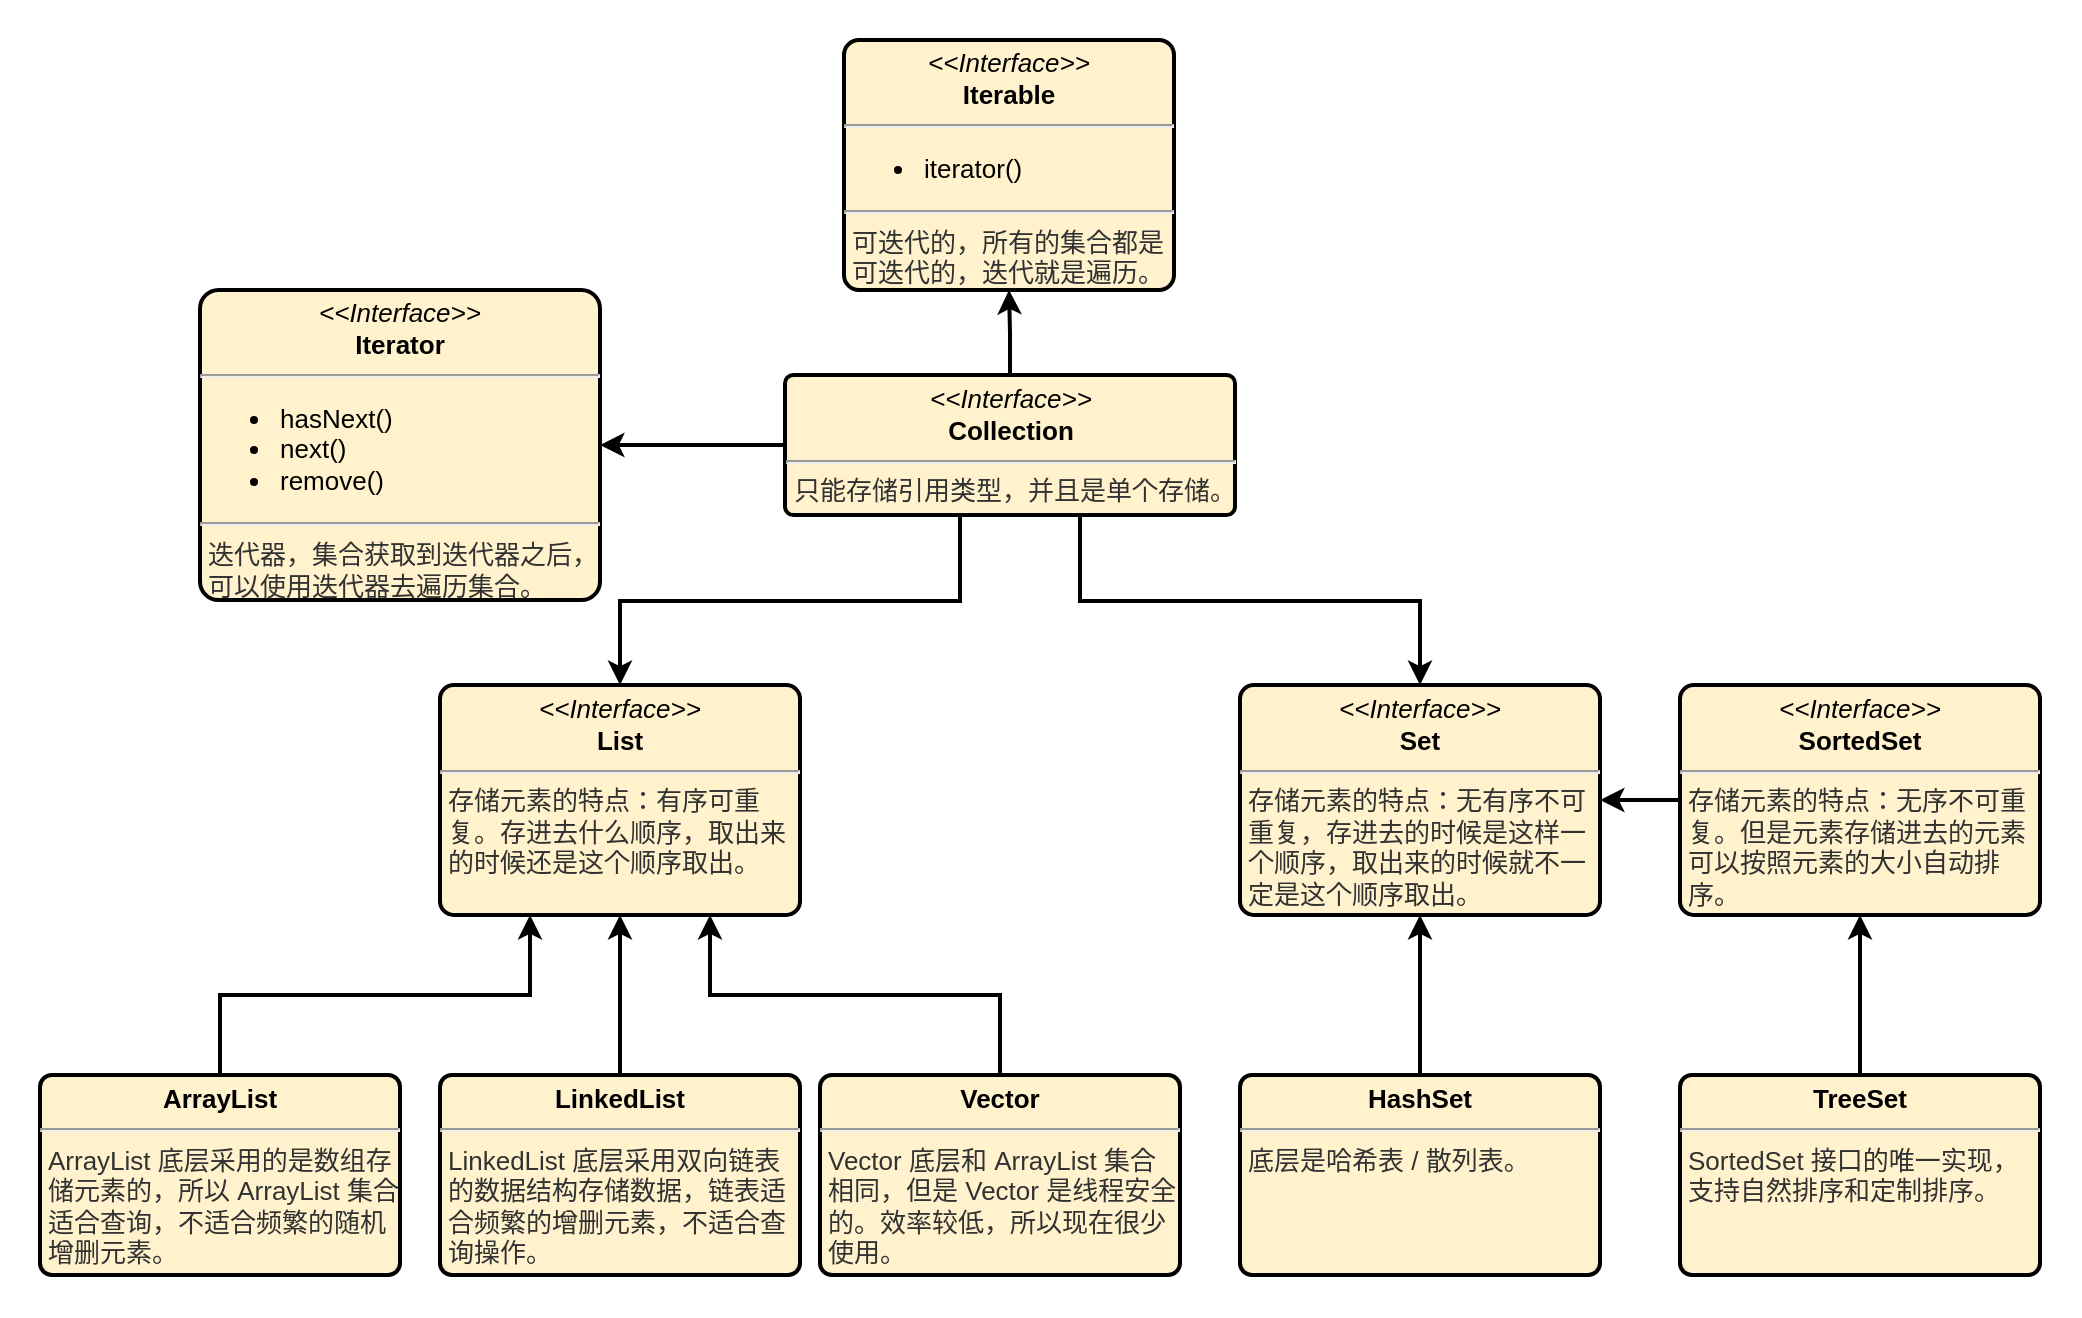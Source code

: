 <mxfile version="14.5.1" type="github">
  <diagram id="uOilEJIrIGURmh9ZmMED" name="Page-1">
    <mxGraphModel dx="1422" dy="762" grid="1" gridSize="10" guides="1" tooltips="1" connect="1" arrows="1" fold="1" page="1" pageScale="1" pageWidth="1169" pageHeight="827" math="0" shadow="0">
      <root>
        <mxCell id="0" />
        <mxCell id="1" parent="0" />
        <mxCell id="RPCRJ4VFs7uq23GM1gfV-1" value="" style="group;aspect=fixed;" vertex="1" connectable="0" parent="1">
          <mxGeometry x="40" y="40" width="1040" height="658" as="geometry" />
        </mxCell>
        <mxCell id="RPCRJ4VFs7uq23GM1gfV-2" value="&lt;p style=&quot;margin: 4px 0px 0px ; font-size: 13px&quot;&gt;&lt;i style=&quot;font-size: 13px&quot;&gt;&amp;lt;&amp;lt;Interface&amp;gt;&amp;gt;&lt;/i&gt;&lt;br style=&quot;font-size: 13px&quot;&gt;&lt;b style=&quot;font-size: 13px&quot;&gt;Iterable&lt;/b&gt;&lt;/p&gt;&lt;hr style=&quot;font-size: 13px&quot;&gt;&lt;p style=&quot;text-align: left ; margin: 0px 0px 0px 4px ; font-size: 13px&quot;&gt;&lt;/p&gt;&lt;ul&gt;&lt;li style=&quot;text-align: left&quot;&gt;iterator()&lt;/li&gt;&lt;/ul&gt;&lt;p&gt;&lt;/p&gt;&lt;hr style=&quot;font-size: 13px&quot;&gt;&lt;p style=&quot;text-align: left ; margin: 0px 0px 0px 4px ; font-size: 13px&quot;&gt;&lt;span style=&quot;color: rgb(50 , 50 , 50) ; background-color: rgba(255 , 255 , 255 , 0.01)&quot;&gt;可迭代的，所有的&lt;/span&gt;&lt;span style=&quot;background-color: rgba(255 , 255 , 255 , 0.01) ; color: rgb(50 , 50 , 50)&quot;&gt;集合&lt;/span&gt;&lt;span style=&quot;background-color: rgba(255 , 255 , 255 , 0.01) ; color: rgb(50 , 50 , 50)&quot;&gt;都是可迭代的，迭代就&lt;/span&gt;&lt;span style=&quot;background-color: rgba(255 , 255 , 255 , 0.01) ; color: rgb(50 , 50 , 50)&quot;&gt;是遍历。&lt;/span&gt;&lt;/p&gt;" style="verticalAlign=middle;align=center;overflow=fill;fontSize=13;fontFamily=Helvetica;html=1;gradientDirection=north;shadow=0;glass=0;sketch=0;perimeterSpacing=0;strokeWidth=2;rounded=1;perimeter=rectanglePerimeter;arcSize=6;fillColor=#FFF2CC;whiteSpace=wrap;" vertex="1" parent="RPCRJ4VFs7uq23GM1gfV-1">
          <mxGeometry x="422" y="20" width="165" height="125" as="geometry" />
        </mxCell>
        <mxCell id="RPCRJ4VFs7uq23GM1gfV-3" value="&lt;p style=&quot;margin: 4px 0px 0px ; font-size: 13px&quot;&gt;&lt;i style=&quot;font-size: 13px&quot;&gt;&amp;lt;&amp;lt;Interface&amp;gt;&amp;gt;&lt;/i&gt;&lt;br style=&quot;font-size: 13px&quot;&gt;&lt;b style=&quot;font-size: 13px&quot;&gt;Iterator&lt;/b&gt;&lt;/p&gt;&lt;hr style=&quot;font-size: 13px&quot;&gt;&lt;p style=&quot;text-align: left ; margin: 0px 0px 0px 4px ; font-size: 13px&quot;&gt;&lt;/p&gt;&lt;ul&gt;&lt;li style=&quot;text-align: left&quot;&gt;hasNext()&lt;/li&gt;&lt;li style=&quot;text-align: left&quot;&gt;next()&lt;/li&gt;&lt;li style=&quot;text-align: left&quot;&gt;remove()&lt;/li&gt;&lt;/ul&gt;&lt;p&gt;&lt;/p&gt;&lt;hr style=&quot;font-size: 13px&quot;&gt;&lt;p style=&quot;text-align: left ; margin: 0px 0px 0px 4px ; font-size: 13px&quot;&gt;&lt;span style=&quot;color: rgb(50 , 50 , 50) ; font-family: &amp;#34;arial&amp;#34; ; background-color: rgba(255 , 255 , 255 , 0.01)&quot;&gt;迭代器，集合获取到迭代器&lt;/span&gt;&lt;span style=&quot;background-color: rgba(255 , 255 , 255 , 0.01) ; color: rgb(50 , 50 , 50) ; font-family: &amp;#34;arial&amp;#34;&quot;&gt;之后，可以使用迭代器去遍&lt;/span&gt;&lt;span style=&quot;background-color: rgba(255 , 255 , 255 , 0.01) ; color: rgb(50 , 50 , 50) ; font-family: &amp;#34;arial&amp;#34;&quot;&gt;历集合。&lt;/span&gt;&lt;/p&gt;" style="verticalAlign=middle;align=center;overflow=fill;fontSize=13;fontFamily=Helvetica;html=1;gradientDirection=north;shadow=0;glass=0;sketch=0;perimeterSpacing=0;strokeWidth=2;rounded=1;perimeter=rectanglePerimeter;fillColor=#fff2cc;arcSize=6;whiteSpace=wrap;" vertex="1" parent="RPCRJ4VFs7uq23GM1gfV-1">
          <mxGeometry x="100" y="145" width="200" height="155" as="geometry" />
        </mxCell>
        <mxCell id="RPCRJ4VFs7uq23GM1gfV-4" value="" style="edgeStyle=orthogonalEdgeStyle;rounded=0;orthogonalLoop=1;jettySize=auto;html=1;fontFamily=Helvetica;fontSize=13;strokeWidth=2;" edge="1" parent="RPCRJ4VFs7uq23GM1gfV-1" source="RPCRJ4VFs7uq23GM1gfV-6" target="RPCRJ4VFs7uq23GM1gfV-2">
          <mxGeometry relative="1" as="geometry" />
        </mxCell>
        <mxCell id="RPCRJ4VFs7uq23GM1gfV-5" value="" style="edgeStyle=orthogonalEdgeStyle;rounded=0;orthogonalLoop=1;jettySize=auto;html=1;strokeWidth=2;fontFamily=Helvetica;fontSize=13;" edge="1" parent="RPCRJ4VFs7uq23GM1gfV-1" source="RPCRJ4VFs7uq23GM1gfV-6" target="RPCRJ4VFs7uq23GM1gfV-3">
          <mxGeometry relative="1" as="geometry" />
        </mxCell>
        <mxCell id="RPCRJ4VFs7uq23GM1gfV-6" value="&lt;p style=&quot;margin: 4px 0px 0px ; font-size: 13px&quot;&gt;&lt;i style=&quot;font-size: 13px&quot;&gt;&amp;lt;&amp;lt;Interface&amp;gt;&amp;gt;&lt;/i&gt;&lt;br style=&quot;font-size: 13px&quot;&gt;&lt;b style=&quot;font-size: 13px&quot;&gt;Collection&lt;/b&gt;&lt;/p&gt;&lt;hr style=&quot;font-size: 13px&quot;&gt;&lt;p style=&quot;margin: 0px 0px 0px 4px ; font-size: 13px&quot;&gt;&lt;/p&gt;&lt;p style=&quot;text-align: left ; margin: 0px 0px 0px 4px ; font-size: 13px&quot;&gt;&lt;span style=&quot;color: rgb(50 , 50 , 50) ; font-family: &amp;#34;arial&amp;#34; ; background-color: rgba(255 , 255 , 255 , 0.01)&quot;&gt;只能存储引用类型，并且是单个存储。&lt;/span&gt;&lt;br&gt;&lt;/p&gt;" style="verticalAlign=middle;align=center;overflow=fill;fontSize=13;fontFamily=Helvetica;html=1;gradientDirection=north;shadow=0;glass=0;sketch=0;perimeterSpacing=0;strokeWidth=2;rounded=1;perimeter=rectanglePerimeter;fillColor=#fff2cc;arcSize=6;whiteSpace=wrap;" vertex="1" parent="RPCRJ4VFs7uq23GM1gfV-1">
          <mxGeometry x="392.5" y="187.5" width="225" height="70" as="geometry" />
        </mxCell>
        <mxCell id="RPCRJ4VFs7uq23GM1gfV-7" value="&lt;p style=&quot;margin: 4px 0px 0px; font-size: 13px;&quot;&gt;&lt;i style=&quot;font-size: 13px;&quot;&gt;&amp;lt;&amp;lt;Interface&amp;gt;&amp;gt;&lt;/i&gt;&lt;br style=&quot;font-size: 13px;&quot;&gt;&lt;b style=&quot;font-size: 13px;&quot;&gt;Set&lt;/b&gt;&lt;/p&gt;&lt;hr style=&quot;font-size: 13px;&quot;&gt;&lt;p style=&quot;text-align: left; margin: 0px 0px 0px 4px; font-size: 13px;&quot;&gt;&lt;/p&gt;&lt;p style=&quot;text-align: left; margin: 0px 0px 0px 4px; font-size: 13px;&quot;&gt;&lt;span style=&quot;color: rgb(50, 50, 50); font-family: arial; background-color: rgba(255, 255, 255, 0.01); font-size: 13px;&quot;&gt;存储元素的特点：无有序不可重复，&lt;/span&gt;&lt;span style=&quot;color: rgb(50, 50, 50); font-family: arial; font-size: 13px;&quot;&gt;存进去的时候是这样一个顺序，取出来的时候就不一定是这个顺序取出。&lt;/span&gt;&lt;br style=&quot;font-size: 13px;&quot;&gt;&lt;/p&gt;" style="verticalAlign=middle;align=center;overflow=fill;fontSize=13;fontFamily=Helvetica;html=1;gradientDirection=north;shadow=0;glass=0;sketch=0;perimeterSpacing=0;strokeWidth=2;rounded=1;perimeter=rectanglePerimeter;fillColor=#fff2cc;arcSize=6;whiteSpace=wrap;" vertex="1" parent="RPCRJ4VFs7uq23GM1gfV-1">
          <mxGeometry x="620" y="342.5" width="180" height="115" as="geometry" />
        </mxCell>
        <mxCell id="RPCRJ4VFs7uq23GM1gfV-8" style="edgeStyle=orthogonalEdgeStyle;rounded=0;orthogonalLoop=1;jettySize=auto;html=1;exitX=0.75;exitY=1;exitDx=0;exitDy=0;strokeWidth=2;fontFamily=Helvetica;fontSize=13;" edge="1" parent="RPCRJ4VFs7uq23GM1gfV-1" source="RPCRJ4VFs7uq23GM1gfV-6" target="RPCRJ4VFs7uq23GM1gfV-7">
          <mxGeometry relative="1" as="geometry">
            <Array as="points">
              <mxPoint x="540" y="257.5" />
              <mxPoint x="540" y="300.5" />
              <mxPoint x="710" y="300.5" />
            </Array>
          </mxGeometry>
        </mxCell>
        <mxCell id="RPCRJ4VFs7uq23GM1gfV-9" value="&lt;p style=&quot;margin: 4px 0px 0px; font-size: 13px;&quot;&gt;&lt;i style=&quot;font-size: 13px;&quot;&gt;&amp;lt;&amp;lt;Interface&amp;gt;&amp;gt;&lt;/i&gt;&lt;br style=&quot;font-size: 13px;&quot;&gt;&lt;b style=&quot;font-size: 13px;&quot;&gt;List&lt;/b&gt;&lt;/p&gt;&lt;hr style=&quot;font-size: 13px;&quot;&gt;&lt;p style=&quot;text-align: left; margin: 0px 0px 0px 4px; font-size: 13px;&quot;&gt;&lt;/p&gt;&lt;p style=&quot;text-align: left; margin: 0px 0px 0px 4px; font-size: 13px;&quot;&gt;&lt;span style=&quot;color: rgb(50, 50, 50); font-family: arial; background-color: rgba(255, 255, 255, 0.01); font-size: 13px;&quot;&gt;存储元素的特点：有序可重复。&lt;/span&gt;&lt;span style=&quot;color: rgb(50, 50, 50); font-family: arial; font-size: 13px;&quot;&gt;存进去什么顺序，取出来的时候还是这个顺序取出。&lt;/span&gt;&lt;br style=&quot;font-size: 13px;&quot;&gt;&lt;/p&gt;" style="verticalAlign=middle;align=center;overflow=fill;fontSize=13;fontFamily=Helvetica;html=1;gradientDirection=north;shadow=0;glass=0;sketch=0;perimeterSpacing=0;strokeWidth=2;rounded=1;perimeter=rectanglePerimeter;fillColor=#fff2cc;arcSize=6;whiteSpace=wrap;" vertex="1" parent="RPCRJ4VFs7uq23GM1gfV-1">
          <mxGeometry x="220" y="342.5" width="180" height="115" as="geometry" />
        </mxCell>
        <mxCell id="RPCRJ4VFs7uq23GM1gfV-10" style="edgeStyle=orthogonalEdgeStyle;rounded=0;orthogonalLoop=1;jettySize=auto;html=1;exitX=0.25;exitY=1;exitDx=0;exitDy=0;strokeWidth=2;fontFamily=Helvetica;fontSize=13;" edge="1" parent="RPCRJ4VFs7uq23GM1gfV-1" source="RPCRJ4VFs7uq23GM1gfV-6" target="RPCRJ4VFs7uq23GM1gfV-9">
          <mxGeometry relative="1" as="geometry">
            <Array as="points">
              <mxPoint x="480" y="257.5" />
              <mxPoint x="480" y="300.5" />
              <mxPoint x="310" y="300.5" />
            </Array>
          </mxGeometry>
        </mxCell>
        <mxCell id="RPCRJ4VFs7uq23GM1gfV-11" value="" style="edgeStyle=orthogonalEdgeStyle;rounded=0;orthogonalLoop=1;jettySize=auto;html=1;strokeWidth=2;fontFamily=Helvetica;fontSize=13;" edge="1" parent="RPCRJ4VFs7uq23GM1gfV-1" source="RPCRJ4VFs7uq23GM1gfV-12" target="RPCRJ4VFs7uq23GM1gfV-7">
          <mxGeometry relative="1" as="geometry" />
        </mxCell>
        <mxCell id="RPCRJ4VFs7uq23GM1gfV-12" value="&lt;p style=&quot;margin: 4px 0px 0px ; font-size: 13px&quot;&gt;&lt;i style=&quot;font-size: 13px&quot;&gt;&amp;lt;&amp;lt;Interface&amp;gt;&amp;gt;&lt;/i&gt;&lt;br style=&quot;font-size: 13px&quot;&gt;&lt;b style=&quot;font-size: 13px&quot;&gt;SortedSet&lt;/b&gt;&lt;/p&gt;&lt;hr style=&quot;font-size: 13px&quot;&gt;&lt;p style=&quot;text-align: left ; margin: 0px 0px 0px 4px ; font-size: 13px&quot;&gt;&lt;/p&gt;&lt;p style=&quot;text-align: left ; margin: 0px 0px 0px 4px ; font-size: 13px&quot;&gt;&lt;span style=&quot;color: rgb(50 , 50 , 50) ; font-family: &amp;#34;arial&amp;#34; ; background-color: rgba(255 , 255 , 255 , 0.01)&quot;&gt;存储元素的特点：无序不可重复。但是元素存储进去的元素可以按照元素的大小自动排序。&lt;/span&gt;&lt;br&gt;&lt;/p&gt;" style="verticalAlign=middle;align=center;overflow=fill;fontSize=13;fontFamily=Helvetica;html=1;gradientDirection=north;shadow=0;glass=0;sketch=0;perimeterSpacing=0;strokeWidth=2;rounded=1;perimeter=rectanglePerimeter;fillColor=#fff2cc;arcSize=6;labelBorderColor=none;whiteSpace=wrap;spacingTop=0;spacing=2;spacingRight=0;spacingLeft=0;" vertex="1" parent="RPCRJ4VFs7uq23GM1gfV-1">
          <mxGeometry x="840" y="342.5" width="180" height="115" as="geometry" />
        </mxCell>
        <mxCell id="RPCRJ4VFs7uq23GM1gfV-13" style="edgeStyle=orthogonalEdgeStyle;rounded=0;orthogonalLoop=1;jettySize=auto;html=1;entryX=0.25;entryY=1;entryDx=0;entryDy=0;strokeWidth=2;fontFamily=Helvetica;fontSize=13;exitX=0.5;exitY=0;exitDx=0;exitDy=0;" edge="1" parent="RPCRJ4VFs7uq23GM1gfV-1" source="RPCRJ4VFs7uq23GM1gfV-14" target="RPCRJ4VFs7uq23GM1gfV-9">
          <mxGeometry relative="1" as="geometry">
            <mxPoint x="95" y="557.5" as="sourcePoint" />
          </mxGeometry>
        </mxCell>
        <mxCell id="RPCRJ4VFs7uq23GM1gfV-14" value="&lt;p style=&quot;margin: 4px 0px 0px ; font-size: 13px&quot;&gt;&lt;b style=&quot;font-size: 13px&quot;&gt;ArrayList&lt;/b&gt;&lt;/p&gt;&lt;hr style=&quot;font-size: 13px&quot;&gt;&lt;p style=&quot;text-align: left ; margin: 0px 0px 0px 4px ; font-size: 13px&quot;&gt;&lt;/p&gt;&lt;p style=&quot;text-align: left ; margin: 0px 0px 0px 4px ; font-size: 13px&quot;&gt;&lt;span style=&quot;color: rgb(50 , 50 , 50) ; font-family: &amp;#34;arial&amp;#34; ; background-color: rgba(255 , 255 , 255 , 0.01)&quot;&gt;ArrayList 底层采用的是数组存储元素的，所以 ArrayList 集合适合查询，不适合频繁的随机增删元素。&lt;/span&gt;&lt;br style=&quot;font-size: 13px&quot;&gt;&lt;/p&gt;" style="verticalAlign=middle;align=center;overflow=fill;fontSize=13;fontFamily=Helvetica;html=1;gradientDirection=north;shadow=0;glass=0;sketch=0;perimeterSpacing=0;strokeWidth=2;rounded=1;perimeter=rectanglePerimeter;fillColor=#fff2cc;arcSize=6;whiteSpace=wrap;" vertex="1" parent="RPCRJ4VFs7uq23GM1gfV-1">
          <mxGeometry x="20" y="537.5" width="180" height="100" as="geometry" />
        </mxCell>
        <mxCell id="RPCRJ4VFs7uq23GM1gfV-15" style="edgeStyle=orthogonalEdgeStyle;rounded=0;orthogonalLoop=1;jettySize=auto;html=1;exitX=0.5;exitY=0;exitDx=0;exitDy=0;entryX=0.75;entryY=1;entryDx=0;entryDy=0;strokeWidth=2;fontFamily=Helvetica;fontSize=13;" edge="1" parent="RPCRJ4VFs7uq23GM1gfV-1" source="RPCRJ4VFs7uq23GM1gfV-16" target="RPCRJ4VFs7uq23GM1gfV-9">
          <mxGeometry relative="1" as="geometry" />
        </mxCell>
        <mxCell id="RPCRJ4VFs7uq23GM1gfV-16" value="&lt;p style=&quot;margin: 4px 0px 0px ; font-size: 13px&quot;&gt;&lt;b&gt;Vector&lt;/b&gt;&lt;/p&gt;&lt;hr style=&quot;font-size: 13px&quot;&gt;&lt;p style=&quot;text-align: left ; margin: 0px 0px 0px 4px ; font-size: 13px&quot;&gt;&lt;/p&gt;&lt;p style=&quot;text-align: left ; margin: 0px 0px 0px 4px ; font-size: 13px&quot;&gt;&lt;span style=&quot;color: rgb(50 , 50 , 50) ; font-family: &amp;#34;arial&amp;#34; ; background-color: rgba(255 , 255 , 255 , 0.01)&quot;&gt;Vector 底层和 ArrayList 集合相同，但是 Vector 是线程安全的。效率较低，所以现在很少使用。&lt;/span&gt;&lt;br style=&quot;font-size: 13px&quot;&gt;&lt;/p&gt;" style="verticalAlign=middle;align=center;overflow=fill;fontSize=13;fontFamily=Helvetica;html=1;gradientDirection=north;shadow=0;glass=0;sketch=0;perimeterSpacing=0;strokeWidth=2;rounded=1;perimeter=rectanglePerimeter;fillColor=#fff2cc;arcSize=6;whiteSpace=wrap;" vertex="1" parent="RPCRJ4VFs7uq23GM1gfV-1">
          <mxGeometry x="410" y="537.5" width="180" height="100" as="geometry" />
        </mxCell>
        <mxCell id="RPCRJ4VFs7uq23GM1gfV-17" style="edgeStyle=orthogonalEdgeStyle;rounded=0;orthogonalLoop=1;jettySize=auto;html=1;exitX=0.5;exitY=0;exitDx=0;exitDy=0;entryX=0.5;entryY=1;entryDx=0;entryDy=0;strokeWidth=2;fontFamily=Helvetica;fontSize=13;" edge="1" parent="RPCRJ4VFs7uq23GM1gfV-1" source="RPCRJ4VFs7uq23GM1gfV-18" target="RPCRJ4VFs7uq23GM1gfV-7">
          <mxGeometry relative="1" as="geometry" />
        </mxCell>
        <mxCell id="RPCRJ4VFs7uq23GM1gfV-18" value="&lt;p style=&quot;margin: 4px 0px 0px ; font-size: 13px&quot;&gt;&lt;b&gt;HashSet&lt;/b&gt;&lt;/p&gt;&lt;hr style=&quot;font-size: 13px&quot;&gt;&lt;p style=&quot;text-align: left ; margin: 0px 0px 0px 4px ; font-size: 13px&quot;&gt;&lt;/p&gt;&lt;p style=&quot;text-align: left ; margin: 0px 0px 0px 4px ; font-size: 13px&quot;&gt;&lt;span style=&quot;color: rgb(50 , 50 , 50) ; font-family: &amp;#34;arial&amp;#34; ; background-color: rgba(255 , 255 , 255 , 0.01)&quot;&gt;底层是哈希表 / 散列表。&lt;/span&gt;&lt;br style=&quot;font-size: 13px&quot;&gt;&lt;/p&gt;" style="verticalAlign=middle;align=center;overflow=fill;fontSize=13;fontFamily=Helvetica;html=1;gradientDirection=north;shadow=0;glass=0;sketch=0;perimeterSpacing=0;strokeWidth=2;rounded=1;perimeter=rectanglePerimeter;fillColor=#fff2cc;arcSize=6;whiteSpace=wrap;" vertex="1" parent="RPCRJ4VFs7uq23GM1gfV-1">
          <mxGeometry x="620" y="537.5" width="180" height="100" as="geometry" />
        </mxCell>
        <mxCell id="RPCRJ4VFs7uq23GM1gfV-19" style="edgeStyle=orthogonalEdgeStyle;rounded=0;orthogonalLoop=1;jettySize=auto;html=1;exitX=0.5;exitY=0;exitDx=0;exitDy=0;entryX=0.5;entryY=1;entryDx=0;entryDy=0;strokeWidth=2;fontFamily=Helvetica;fontSize=13;" edge="1" parent="RPCRJ4VFs7uq23GM1gfV-1" source="RPCRJ4VFs7uq23GM1gfV-20" target="RPCRJ4VFs7uq23GM1gfV-12">
          <mxGeometry relative="1" as="geometry" />
        </mxCell>
        <mxCell id="RPCRJ4VFs7uq23GM1gfV-20" value="&lt;p style=&quot;margin: 4px 0px 0px ; font-size: 13px&quot;&gt;&lt;b&gt;TreeSet&lt;/b&gt;&lt;/p&gt;&lt;hr style=&quot;font-size: 13px&quot;&gt;&lt;p style=&quot;text-align: left ; margin: 0px 0px 0px 4px ; font-size: 13px&quot;&gt;&lt;/p&gt;&lt;p style=&quot;text-align: left ; margin: 0px 0px 0px 4px ; font-size: 13px&quot;&gt;&lt;span style=&quot;color: rgb(50 , 50 , 50) ; font-family: &amp;#34;arial&amp;#34; ; background-color: rgba(255 , 255 , 255 , 0.01)&quot;&gt;SortedSet 接口的唯一实现，支持自然排序和定制排序。&lt;/span&gt;&lt;br style=&quot;font-size: 13px&quot;&gt;&lt;/p&gt;" style="verticalAlign=middle;align=center;overflow=fill;fontSize=13;fontFamily=Helvetica;html=1;gradientDirection=north;shadow=0;glass=0;sketch=0;perimeterSpacing=0;strokeWidth=2;rounded=1;perimeter=rectanglePerimeter;fillColor=#fff2cc;arcSize=6;whiteSpace=wrap;" vertex="1" parent="RPCRJ4VFs7uq23GM1gfV-1">
          <mxGeometry x="840" y="537.5" width="180" height="100" as="geometry" />
        </mxCell>
        <mxCell id="RPCRJ4VFs7uq23GM1gfV-21" style="edgeStyle=orthogonalEdgeStyle;rounded=0;orthogonalLoop=1;jettySize=auto;html=1;exitX=0.5;exitY=0;exitDx=0;exitDy=0;entryX=0.5;entryY=1;entryDx=0;entryDy=0;strokeWidth=2;" edge="1" parent="RPCRJ4VFs7uq23GM1gfV-1" source="RPCRJ4VFs7uq23GM1gfV-22" target="RPCRJ4VFs7uq23GM1gfV-9">
          <mxGeometry relative="1" as="geometry" />
        </mxCell>
        <mxCell id="RPCRJ4VFs7uq23GM1gfV-22" value="&lt;p style=&quot;margin: 4px 0px 0px ; font-size: 13px&quot;&gt;&lt;b style=&quot;font-size: 13px&quot;&gt;LinkedList&lt;/b&gt;&lt;/p&gt;&lt;hr style=&quot;font-size: 13px&quot;&gt;&lt;p style=&quot;text-align: left ; margin: 0px 0px 0px 4px ; font-size: 13px&quot;&gt;&lt;/p&gt;&lt;p style=&quot;text-align: left ; margin: 0px 0px 0px 4px ; font-size: 13px&quot;&gt;&lt;span style=&quot;color: rgb(50 , 50 , 50) ; font-family: &amp;#34;arial&amp;#34; ; background-color: rgba(255 , 255 , 255 , 0.01)&quot;&gt;LinkedList 底层采用双向链表的数据结构存储数据，链表适合频繁的增删元素，不适合查询操作。&lt;/span&gt;&lt;br style=&quot;font-size: 13px&quot;&gt;&lt;/p&gt;" style="verticalAlign=middle;align=center;overflow=fill;fontSize=13;fontFamily=Helvetica;html=1;gradientDirection=north;shadow=0;glass=0;sketch=0;perimeterSpacing=0;strokeWidth=2;rounded=1;perimeter=rectanglePerimeter;fillColor=#fff2cc;arcSize=6;whiteSpace=wrap;" vertex="1" parent="RPCRJ4VFs7uq23GM1gfV-1">
          <mxGeometry x="220" y="537.5" width="180" height="100" as="geometry" />
        </mxCell>
      </root>
    </mxGraphModel>
  </diagram>
</mxfile>
